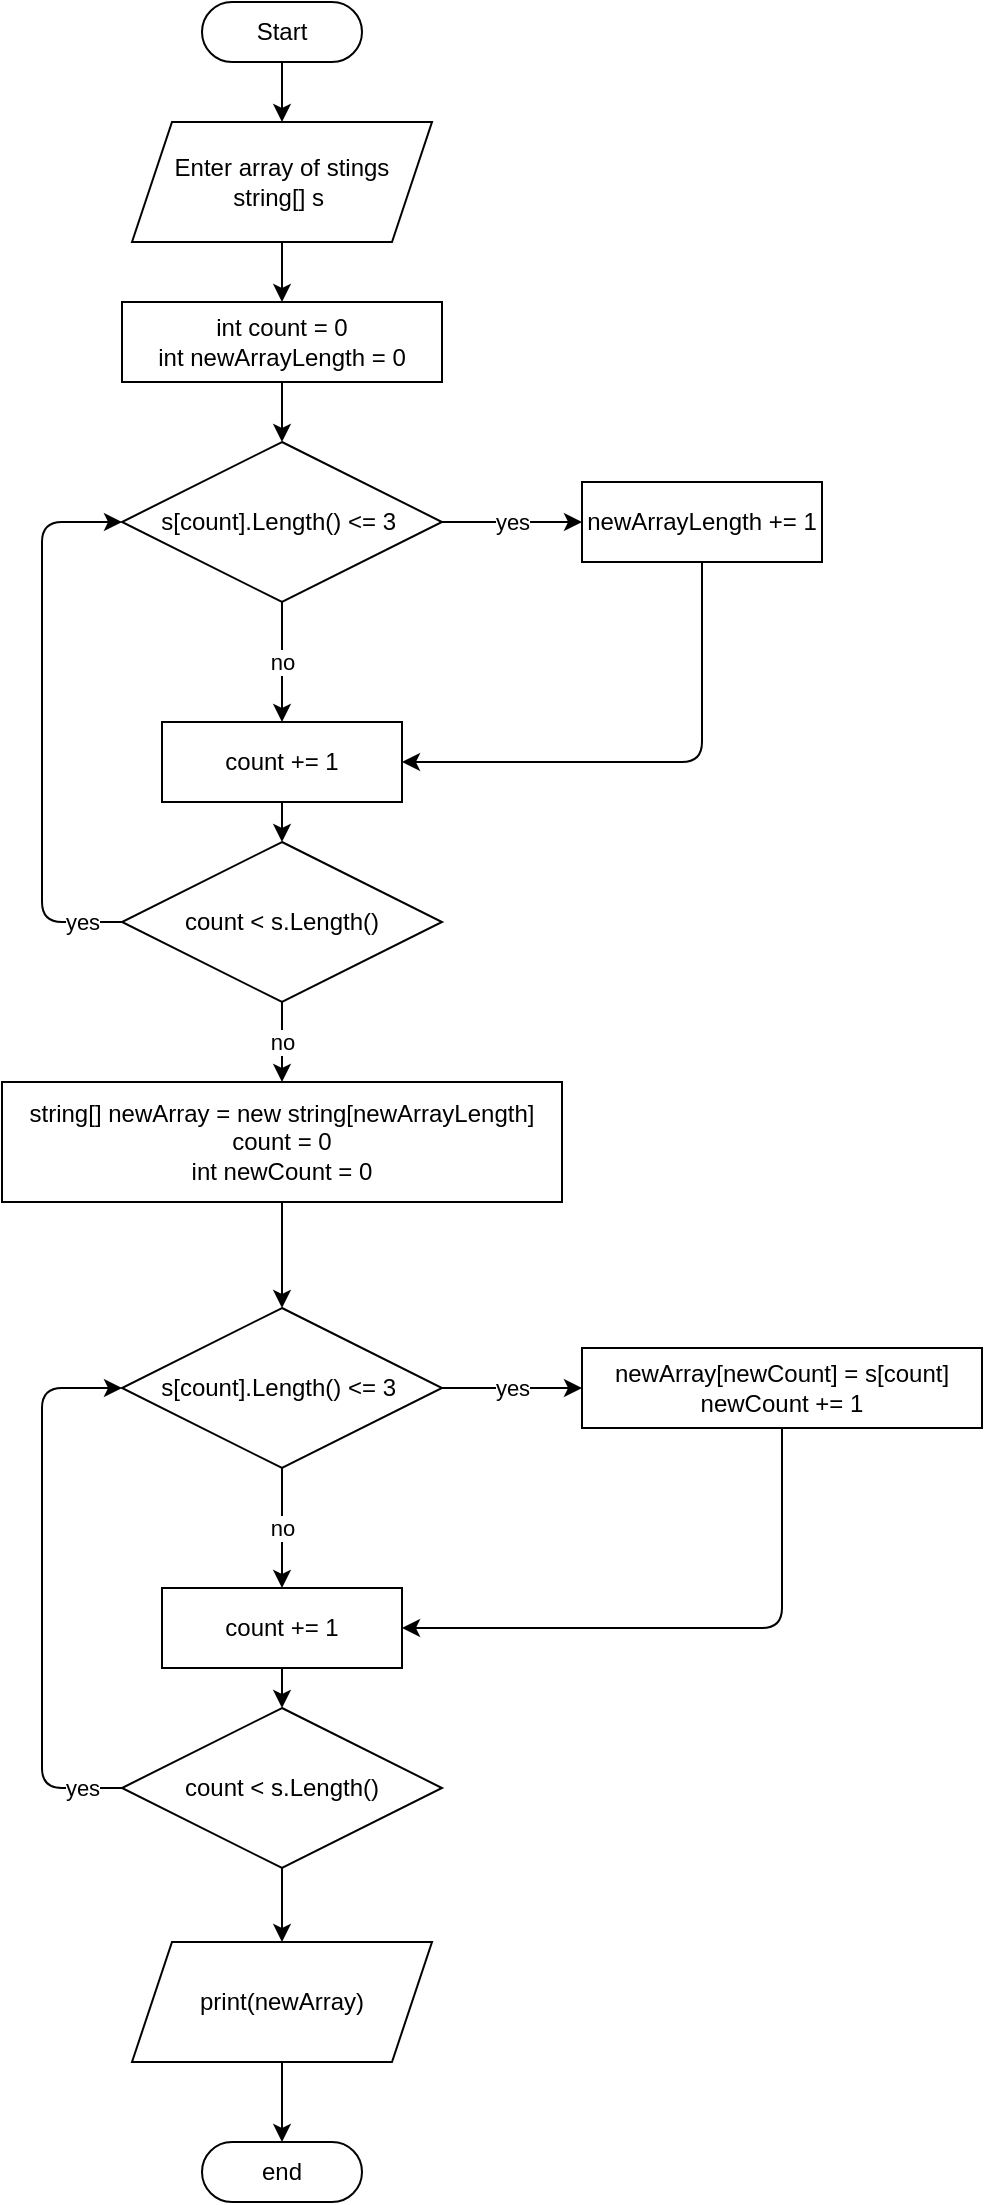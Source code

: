 <mxfile>
    <diagram id="jrQQ52jsfWoK4arV31gT" name="Page-1">
        <mxGraphModel dx="563" dy="401" grid="1" gridSize="10" guides="1" tooltips="1" connect="1" arrows="1" fold="1" page="1" pageScale="1" pageWidth="827" pageHeight="1169" math="0" shadow="0">
            <root>
                <mxCell id="0"/>
                <mxCell id="1" parent="0"/>
                <mxCell id="4" style="edgeStyle=none;html=1;exitX=0.5;exitY=1;exitDx=0;exitDy=0;entryX=0.5;entryY=0;entryDx=0;entryDy=0;" edge="1" parent="1" source="2" target="3">
                    <mxGeometry relative="1" as="geometry"/>
                </mxCell>
                <mxCell id="2" value="Start" style="rounded=1;whiteSpace=wrap;html=1;arcSize=50;" vertex="1" parent="1">
                    <mxGeometry x="220" y="20" width="80" height="30" as="geometry"/>
                </mxCell>
                <mxCell id="6" style="edgeStyle=none;html=1;exitX=0.5;exitY=1;exitDx=0;exitDy=0;entryX=0.5;entryY=0;entryDx=0;entryDy=0;" edge="1" parent="1" source="3" target="5">
                    <mxGeometry relative="1" as="geometry"/>
                </mxCell>
                <mxCell id="3" value="Enter array of stings&lt;br&gt;string[] s&amp;nbsp;" style="shape=parallelogram;perimeter=parallelogramPerimeter;whiteSpace=wrap;html=1;fixedSize=1;" vertex="1" parent="1">
                    <mxGeometry x="185" y="80" width="150" height="60" as="geometry"/>
                </mxCell>
                <mxCell id="9" style="edgeStyle=none;html=1;exitX=0.5;exitY=1;exitDx=0;exitDy=0;entryX=0.5;entryY=0;entryDx=0;entryDy=0;" edge="1" parent="1" source="5" target="8">
                    <mxGeometry relative="1" as="geometry"/>
                </mxCell>
                <mxCell id="5" value="int count = 0&lt;br&gt;int newArrayLength = 0" style="rounded=0;whiteSpace=wrap;html=1;" vertex="1" parent="1">
                    <mxGeometry x="180" y="170" width="160" height="40" as="geometry"/>
                </mxCell>
                <mxCell id="12" value="yes" style="edgeStyle=none;html=1;exitX=1;exitY=0.5;exitDx=0;exitDy=0;entryX=0;entryY=0.5;entryDx=0;entryDy=0;" edge="1" parent="1" source="8" target="11">
                    <mxGeometry relative="1" as="geometry"/>
                </mxCell>
                <mxCell id="13" value="no" style="edgeStyle=none;html=1;exitX=0.5;exitY=1;exitDx=0;exitDy=0;entryX=0.5;entryY=0;entryDx=0;entryDy=0;" edge="1" parent="1" source="8" target="10">
                    <mxGeometry relative="1" as="geometry"/>
                </mxCell>
                <mxCell id="8" value="s[count].Length() &amp;lt;= 3&amp;nbsp;" style="rhombus;whiteSpace=wrap;html=1;" vertex="1" parent="1">
                    <mxGeometry x="180" y="240" width="160" height="80" as="geometry"/>
                </mxCell>
                <mxCell id="16" style="edgeStyle=orthogonalEdgeStyle;html=1;exitX=0.5;exitY=1;exitDx=0;exitDy=0;entryX=0.5;entryY=0;entryDx=0;entryDy=0;" edge="1" parent="1" source="10" target="15">
                    <mxGeometry relative="1" as="geometry"/>
                </mxCell>
                <mxCell id="10" value="count += 1" style="rounded=0;whiteSpace=wrap;html=1;" vertex="1" parent="1">
                    <mxGeometry x="200" y="380" width="120" height="40" as="geometry"/>
                </mxCell>
                <mxCell id="14" style="edgeStyle=orthogonalEdgeStyle;html=1;exitX=0.5;exitY=1;exitDx=0;exitDy=0;entryX=1;entryY=0.5;entryDx=0;entryDy=0;" edge="1" parent="1" source="11" target="10">
                    <mxGeometry relative="1" as="geometry"/>
                </mxCell>
                <mxCell id="11" value="&lt;span&gt;newArrayLength += 1&lt;/span&gt;" style="rounded=0;whiteSpace=wrap;html=1;" vertex="1" parent="1">
                    <mxGeometry x="410" y="260" width="120" height="40" as="geometry"/>
                </mxCell>
                <mxCell id="17" value="yes" style="edgeStyle=orthogonalEdgeStyle;html=1;exitX=0;exitY=0.5;exitDx=0;exitDy=0;entryX=0;entryY=0.5;entryDx=0;entryDy=0;" edge="1" parent="1" source="15" target="8">
                    <mxGeometry x="-0.857" relative="1" as="geometry">
                        <Array as="points">
                            <mxPoint x="140" y="480"/>
                            <mxPoint x="140" y="280"/>
                        </Array>
                        <mxPoint as="offset"/>
                    </mxGeometry>
                </mxCell>
                <mxCell id="19" value="no" style="edgeStyle=orthogonalEdgeStyle;html=1;exitX=0.5;exitY=1;exitDx=0;exitDy=0;entryX=0.5;entryY=0;entryDx=0;entryDy=0;" edge="1" parent="1" source="15" target="18">
                    <mxGeometry relative="1" as="geometry"/>
                </mxCell>
                <mxCell id="15" value="count &amp;lt; s.Length()" style="rhombus;whiteSpace=wrap;html=1;" vertex="1" parent="1">
                    <mxGeometry x="180" y="440" width="160" height="80" as="geometry"/>
                </mxCell>
                <mxCell id="31" style="edgeStyle=orthogonalEdgeStyle;html=1;exitX=0.5;exitY=1;exitDx=0;exitDy=0;entryX=0.5;entryY=0;entryDx=0;entryDy=0;" edge="1" parent="1" source="18" target="28">
                    <mxGeometry relative="1" as="geometry">
                        <mxPoint x="260" y="650" as="targetPoint"/>
                    </mxGeometry>
                </mxCell>
                <mxCell id="18" value="string[] newArray = new string[newArrayLength]&lt;br&gt;count = 0&lt;br&gt;int newCount = 0" style="rounded=0;whiteSpace=wrap;html=1;" vertex="1" parent="1">
                    <mxGeometry x="120" y="560" width="280" height="60" as="geometry"/>
                </mxCell>
                <mxCell id="20" value="yes" style="edgeStyle=none;html=1;exitX=1;exitY=0.5;exitDx=0;exitDy=0;entryX=0;entryY=0.5;entryDx=0;entryDy=0;" edge="1" parent="1" target="25">
                    <mxGeometry relative="1" as="geometry">
                        <mxPoint x="340" y="713" as="sourcePoint"/>
                    </mxGeometry>
                </mxCell>
                <mxCell id="21" value="no" style="edgeStyle=none;html=1;exitX=0.5;exitY=1;exitDx=0;exitDy=0;entryX=0.5;entryY=0;entryDx=0;entryDy=0;" edge="1" parent="1" target="23">
                    <mxGeometry relative="1" as="geometry">
                        <mxPoint x="260" y="753" as="sourcePoint"/>
                    </mxGeometry>
                </mxCell>
                <mxCell id="22" style="edgeStyle=orthogonalEdgeStyle;html=1;exitX=0.5;exitY=1;exitDx=0;exitDy=0;entryX=0.5;entryY=0;entryDx=0;entryDy=0;" edge="1" parent="1" source="23" target="27">
                    <mxGeometry relative="1" as="geometry"/>
                </mxCell>
                <mxCell id="23" value="count += 1" style="rounded=0;whiteSpace=wrap;html=1;" vertex="1" parent="1">
                    <mxGeometry x="200" y="813" width="120" height="40" as="geometry"/>
                </mxCell>
                <mxCell id="24" style="edgeStyle=orthogonalEdgeStyle;html=1;exitX=0.5;exitY=1;exitDx=0;exitDy=0;entryX=1;entryY=0.5;entryDx=0;entryDy=0;" edge="1" parent="1" source="25" target="23">
                    <mxGeometry relative="1" as="geometry"/>
                </mxCell>
                <mxCell id="25" value="&lt;span&gt;newArray[newCount] = s[count]&lt;br&gt;newCount += 1&lt;br&gt;&lt;/span&gt;" style="rounded=0;whiteSpace=wrap;html=1;" vertex="1" parent="1">
                    <mxGeometry x="410" y="693" width="200" height="40" as="geometry"/>
                </mxCell>
                <mxCell id="26" value="yes" style="edgeStyle=orthogonalEdgeStyle;html=1;exitX=0;exitY=0.5;exitDx=0;exitDy=0;entryX=0;entryY=0.5;entryDx=0;entryDy=0;" edge="1" parent="1" source="27">
                    <mxGeometry x="-0.857" relative="1" as="geometry">
                        <mxPoint x="180" y="713" as="targetPoint"/>
                        <Array as="points">
                            <mxPoint x="140" y="913"/>
                            <mxPoint x="140" y="713"/>
                        </Array>
                        <mxPoint as="offset"/>
                    </mxGeometry>
                </mxCell>
                <mxCell id="34" style="edgeStyle=orthogonalEdgeStyle;html=1;exitX=0.5;exitY=1;exitDx=0;exitDy=0;entryX=0.5;entryY=0;entryDx=0;entryDy=0;" edge="1" parent="1" source="27" target="33">
                    <mxGeometry relative="1" as="geometry"/>
                </mxCell>
                <mxCell id="27" value="count &amp;lt; s.Length()" style="rhombus;whiteSpace=wrap;html=1;" vertex="1" parent="1">
                    <mxGeometry x="180" y="873" width="160" height="80" as="geometry"/>
                </mxCell>
                <mxCell id="28" value="s[count].Length() &amp;lt;= 3&amp;nbsp;" style="rhombus;whiteSpace=wrap;html=1;" vertex="1" parent="1">
                    <mxGeometry x="180" y="673" width="160" height="80" as="geometry"/>
                </mxCell>
                <mxCell id="36" style="edgeStyle=orthogonalEdgeStyle;html=1;exitX=0.5;exitY=1;exitDx=0;exitDy=0;entryX=0.5;entryY=0;entryDx=0;entryDy=0;" edge="1" parent="1" source="33" target="35">
                    <mxGeometry relative="1" as="geometry"/>
                </mxCell>
                <mxCell id="33" value="print(newArray)" style="shape=parallelogram;perimeter=parallelogramPerimeter;whiteSpace=wrap;html=1;fixedSize=1;" vertex="1" parent="1">
                    <mxGeometry x="185" y="990" width="150" height="60" as="geometry"/>
                </mxCell>
                <mxCell id="35" value="end" style="rounded=1;whiteSpace=wrap;html=1;arcSize=50;" vertex="1" parent="1">
                    <mxGeometry x="220" y="1090" width="80" height="30" as="geometry"/>
                </mxCell>
            </root>
        </mxGraphModel>
    </diagram>
</mxfile>